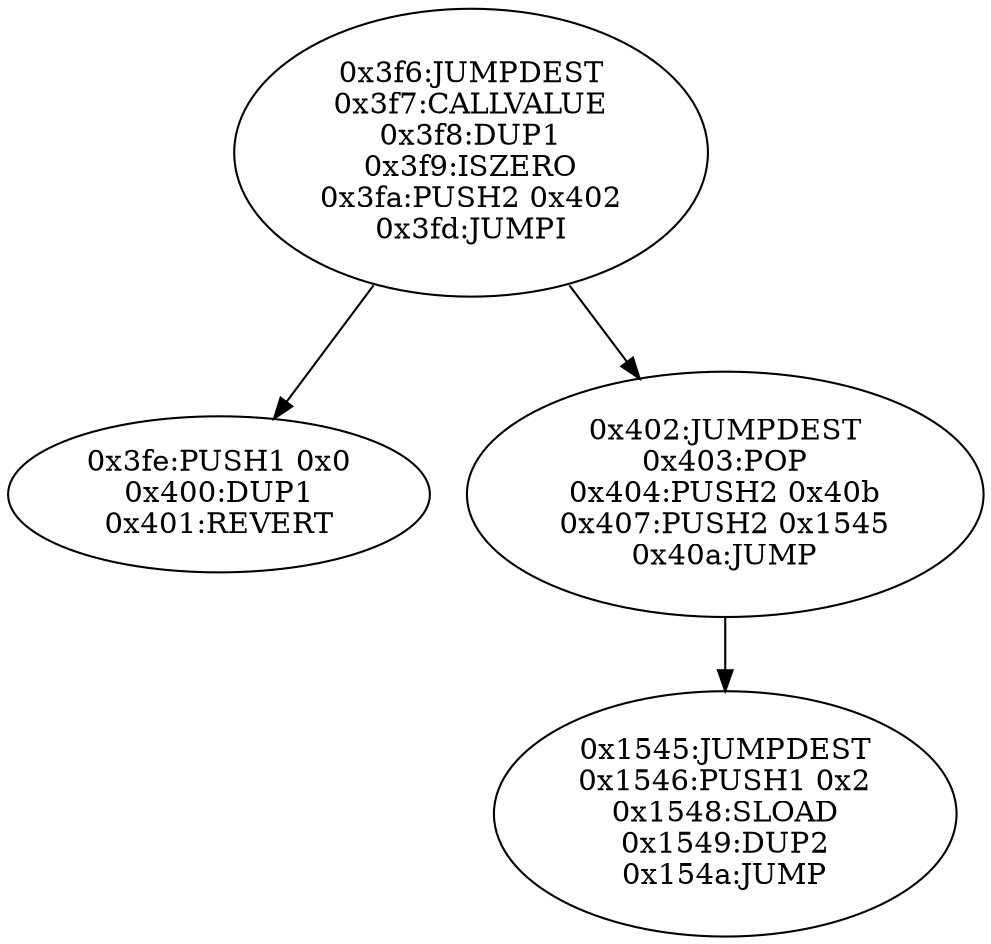 digraph{
1014[label="0x3f6:JUMPDEST
0x3f7:CALLVALUE
0x3f8:DUP1
0x3f9:ISZERO
0x3fa:PUSH2 0x402
0x3fd:JUMPI"]
1014 -> 1022
1014 -> 1026
1022[label="0x3fe:PUSH1 0x0
0x400:DUP1
0x401:REVERT"]
1026[label="0x402:JUMPDEST
0x403:POP
0x404:PUSH2 0x40b
0x407:PUSH2 0x1545
0x40a:JUMP"]
1026 -> 5445
5445[label="0x1545:JUMPDEST
0x1546:PUSH1 0x2
0x1548:SLOAD
0x1549:DUP2
0x154a:JUMP"]

}